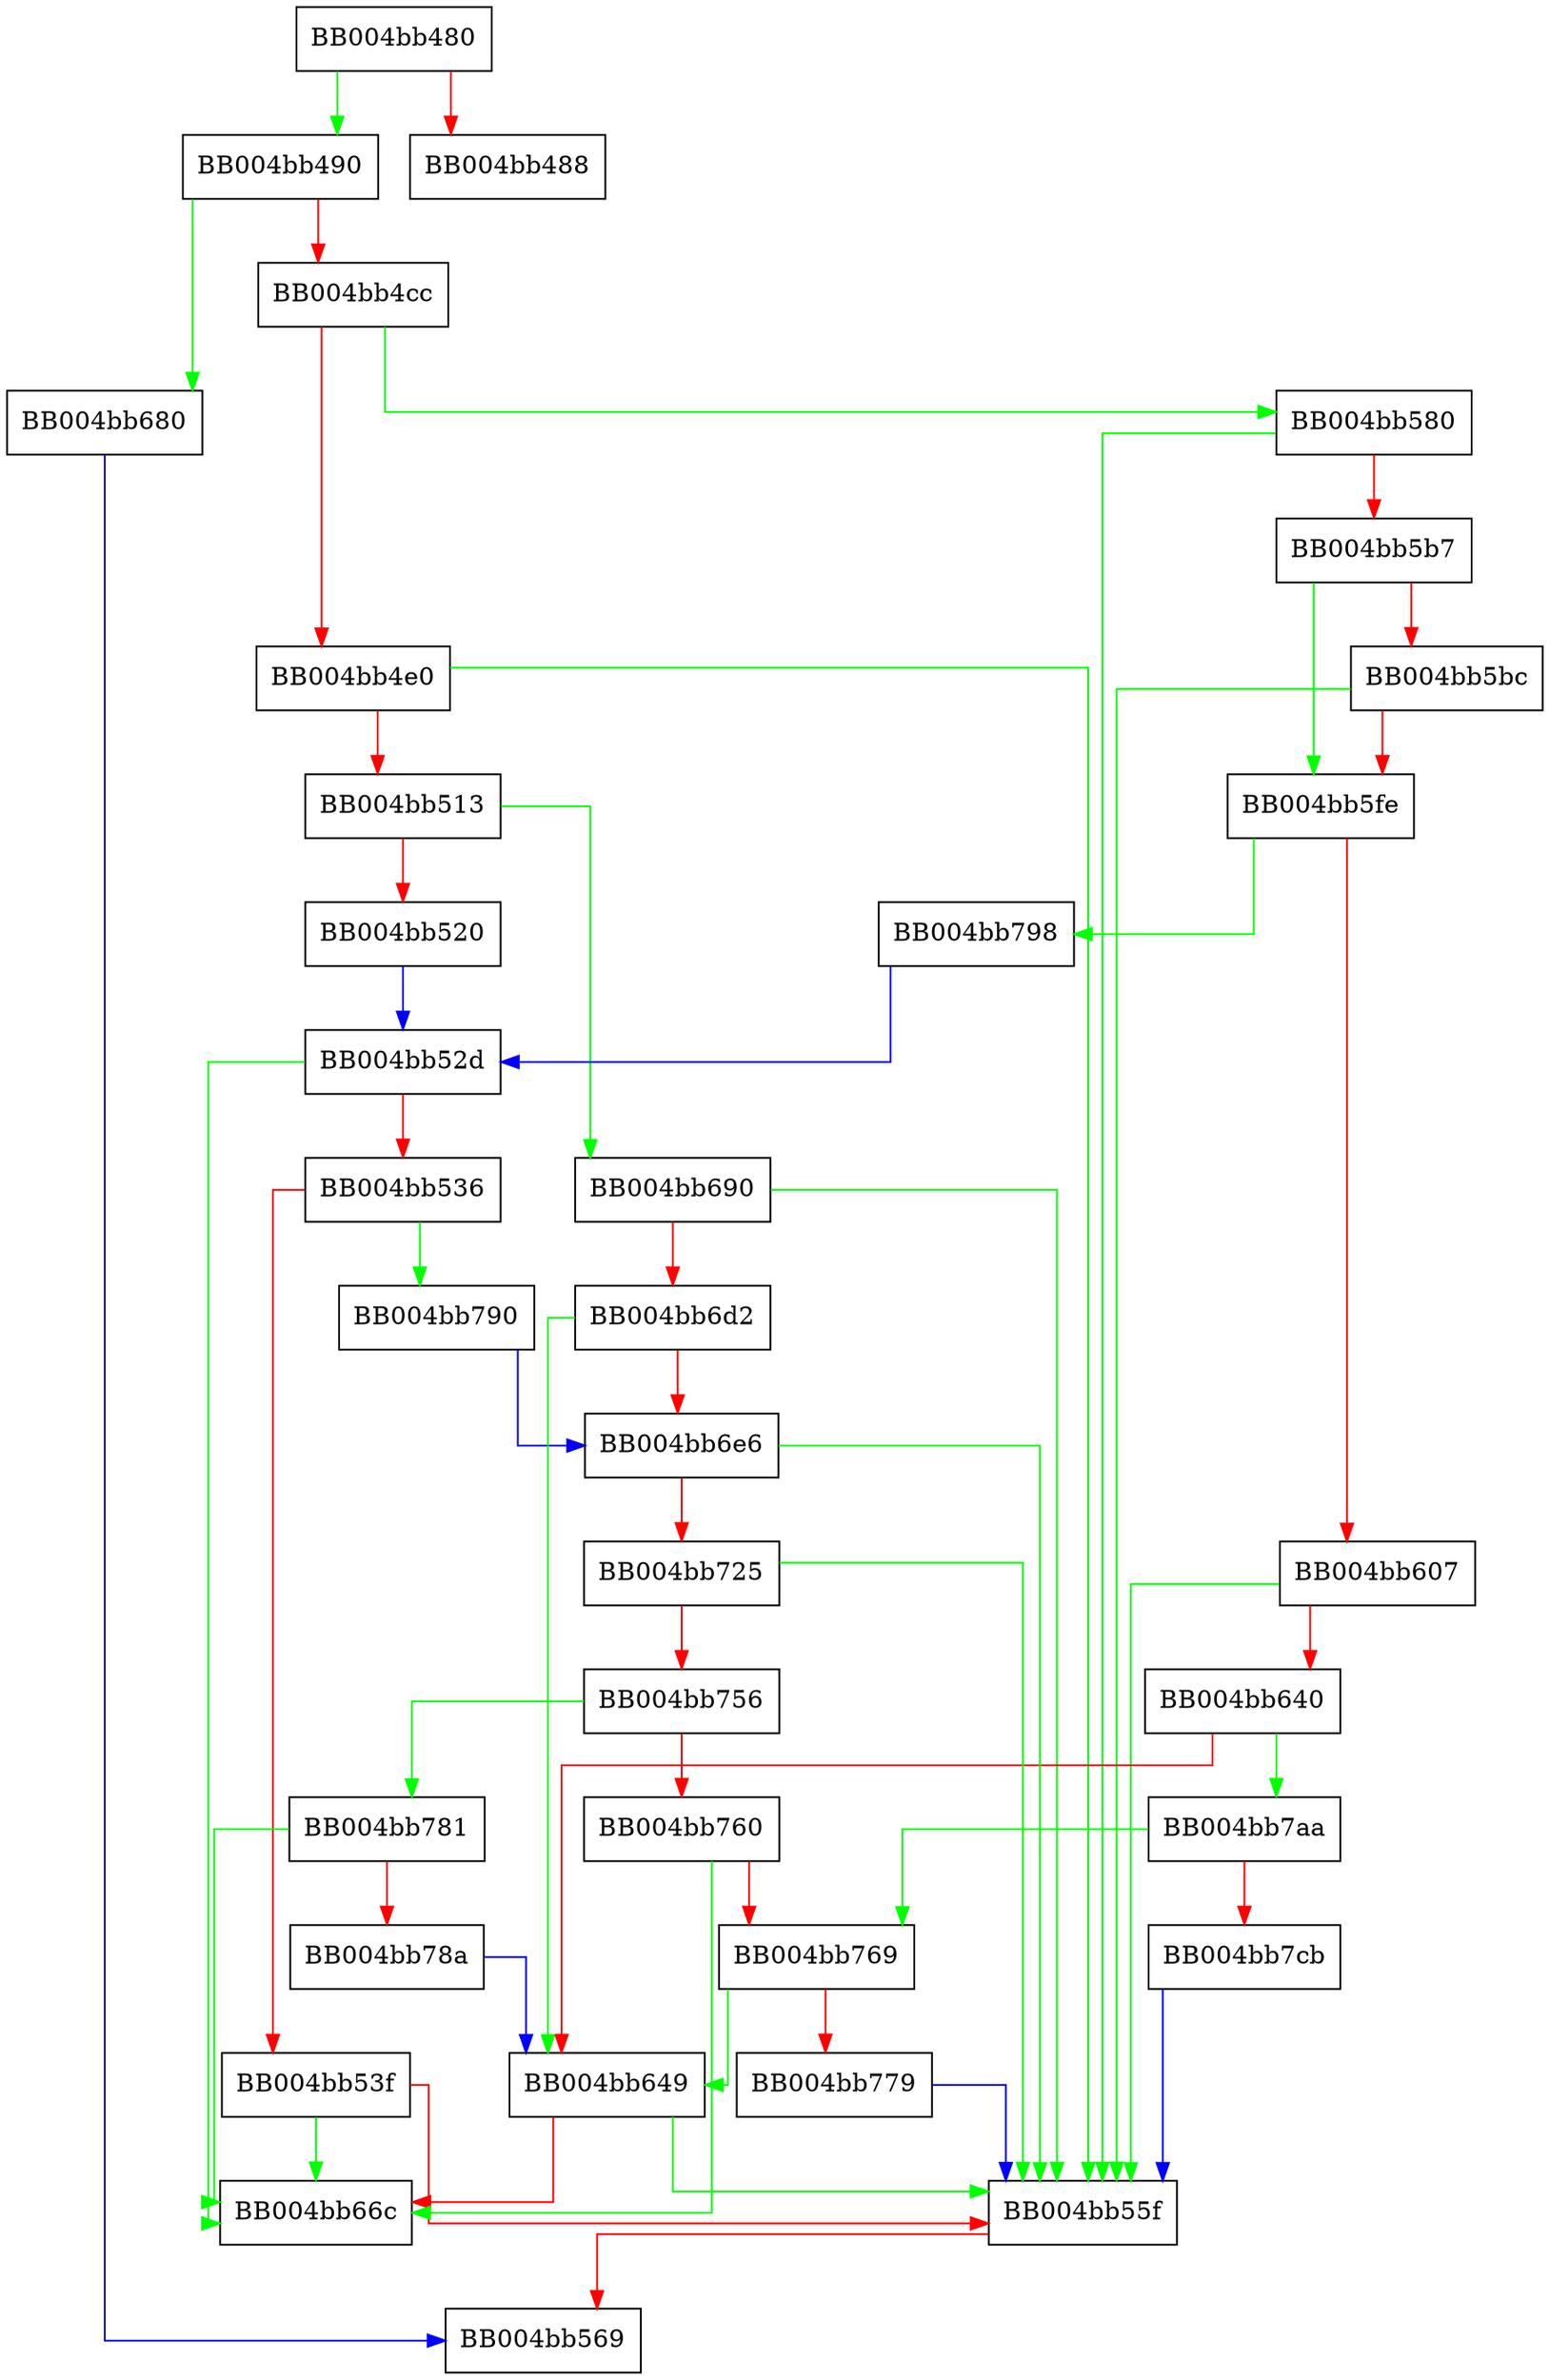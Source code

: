 digraph ossl_quic_provide_initial_secret {
  node [shape="box"];
  graph [splines=ortho];
  BB004bb480 -> BB004bb490 [color="green"];
  BB004bb480 -> BB004bb488 [color="red"];
  BB004bb490 -> BB004bb680 [color="green"];
  BB004bb490 -> BB004bb4cc [color="red"];
  BB004bb4cc -> BB004bb580 [color="green"];
  BB004bb4cc -> BB004bb4e0 [color="red"];
  BB004bb4e0 -> BB004bb55f [color="green"];
  BB004bb4e0 -> BB004bb513 [color="red"];
  BB004bb513 -> BB004bb690 [color="green"];
  BB004bb513 -> BB004bb520 [color="red"];
  BB004bb520 -> BB004bb52d [color="blue"];
  BB004bb52d -> BB004bb66c [color="green"];
  BB004bb52d -> BB004bb536 [color="red"];
  BB004bb536 -> BB004bb790 [color="green"];
  BB004bb536 -> BB004bb53f [color="red"];
  BB004bb53f -> BB004bb66c [color="green"];
  BB004bb53f -> BB004bb55f [color="red"];
  BB004bb55f -> BB004bb569 [color="red"];
  BB004bb580 -> BB004bb55f [color="green"];
  BB004bb580 -> BB004bb5b7 [color="red"];
  BB004bb5b7 -> BB004bb5fe [color="green"];
  BB004bb5b7 -> BB004bb5bc [color="red"];
  BB004bb5bc -> BB004bb55f [color="green"];
  BB004bb5bc -> BB004bb5fe [color="red"];
  BB004bb5fe -> BB004bb798 [color="green"];
  BB004bb5fe -> BB004bb607 [color="red"];
  BB004bb607 -> BB004bb55f [color="green"];
  BB004bb607 -> BB004bb640 [color="red"];
  BB004bb640 -> BB004bb7aa [color="green"];
  BB004bb640 -> BB004bb649 [color="red"];
  BB004bb649 -> BB004bb55f [color="green"];
  BB004bb649 -> BB004bb66c [color="red"];
  BB004bb680 -> BB004bb569 [color="blue"];
  BB004bb690 -> BB004bb55f [color="green"];
  BB004bb690 -> BB004bb6d2 [color="red"];
  BB004bb6d2 -> BB004bb649 [color="green"];
  BB004bb6d2 -> BB004bb6e6 [color="red"];
  BB004bb6e6 -> BB004bb55f [color="green"];
  BB004bb6e6 -> BB004bb725 [color="red"];
  BB004bb725 -> BB004bb55f [color="green"];
  BB004bb725 -> BB004bb756 [color="red"];
  BB004bb756 -> BB004bb781 [color="green"];
  BB004bb756 -> BB004bb760 [color="red"];
  BB004bb760 -> BB004bb66c [color="green"];
  BB004bb760 -> BB004bb769 [color="red"];
  BB004bb769 -> BB004bb649 [color="green"];
  BB004bb769 -> BB004bb779 [color="red"];
  BB004bb779 -> BB004bb55f [color="blue"];
  BB004bb781 -> BB004bb66c [color="green"];
  BB004bb781 -> BB004bb78a [color="red"];
  BB004bb78a -> BB004bb649 [color="blue"];
  BB004bb790 -> BB004bb6e6 [color="blue"];
  BB004bb798 -> BB004bb52d [color="blue"];
  BB004bb7aa -> BB004bb769 [color="green"];
  BB004bb7aa -> BB004bb7cb [color="red"];
  BB004bb7cb -> BB004bb55f [color="blue"];
}